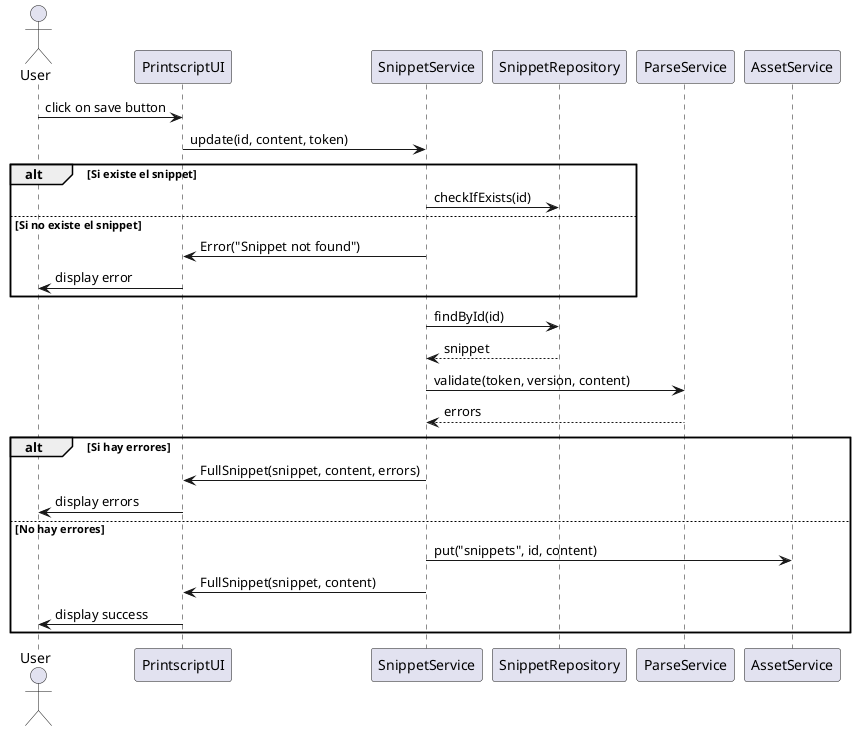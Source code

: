 @startuml

actor User

User -> PrintscriptUI: click on save button
PrintscriptUI -> SnippetService: update(id, content, token)
alt Si existe el snippet
SnippetService -> SnippetRepository: checkIfExists(id)
else Si no existe el snippet
    SnippetService -> PrintscriptUI: Error("Snippet not found")
    PrintscriptUI -> User: display error
end
SnippetService -> SnippetRepository: findById(id)
SnippetRepository --> SnippetService: snippet
SnippetService -> ParseService: validate(token, version, content)
ParseService --> SnippetService: errors
alt Si hay errores
    SnippetService -> PrintscriptUI: FullSnippet(snippet, content, errors)
    PrintscriptUI -> User: display errors
else No hay errores
    SnippetService -> AssetService: put("snippets", id, content)
    SnippetService -> PrintscriptUI: FullSnippet(snippet, content)
    PrintscriptUI -> User: display success
end

@enduml
